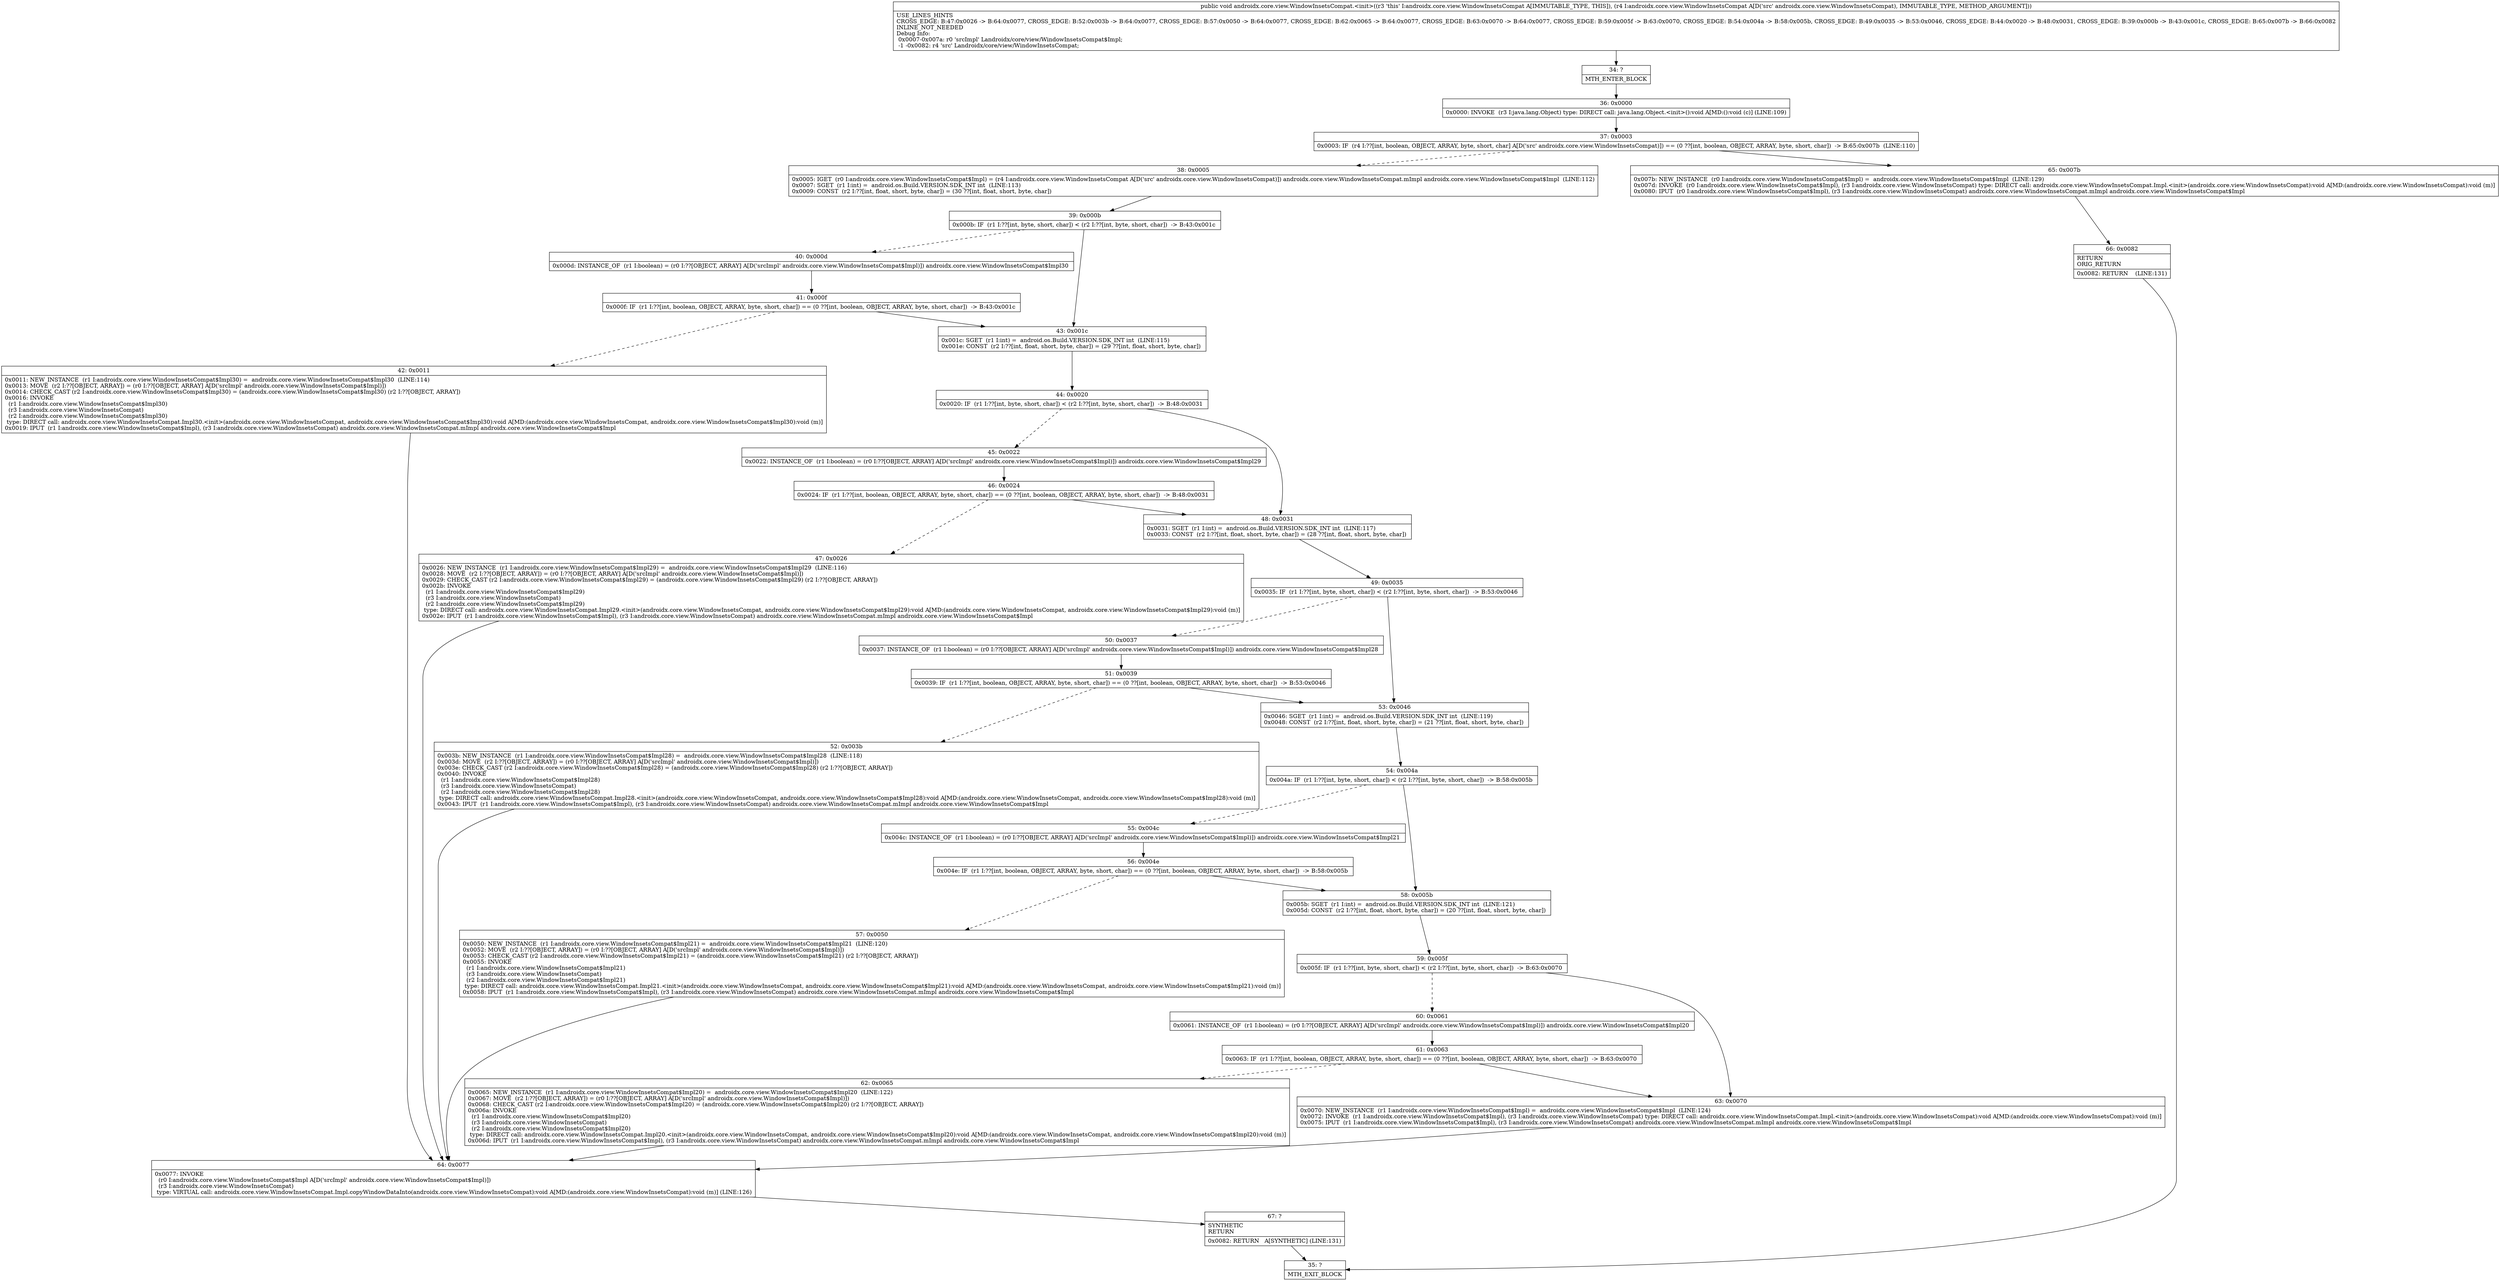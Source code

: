 digraph "CFG forandroidx.core.view.WindowInsetsCompat.\<init\>(Landroidx\/core\/view\/WindowInsetsCompat;)V" {
Node_34 [shape=record,label="{34\:\ ?|MTH_ENTER_BLOCK\l}"];
Node_36 [shape=record,label="{36\:\ 0x0000|0x0000: INVOKE  (r3 I:java.lang.Object) type: DIRECT call: java.lang.Object.\<init\>():void A[MD:():void (c)] (LINE:109)\l}"];
Node_37 [shape=record,label="{37\:\ 0x0003|0x0003: IF  (r4 I:??[int, boolean, OBJECT, ARRAY, byte, short, char] A[D('src' androidx.core.view.WindowInsetsCompat)]) == (0 ??[int, boolean, OBJECT, ARRAY, byte, short, char])  \-\> B:65:0x007b  (LINE:110)\l}"];
Node_38 [shape=record,label="{38\:\ 0x0005|0x0005: IGET  (r0 I:androidx.core.view.WindowInsetsCompat$Impl) = (r4 I:androidx.core.view.WindowInsetsCompat A[D('src' androidx.core.view.WindowInsetsCompat)]) androidx.core.view.WindowInsetsCompat.mImpl androidx.core.view.WindowInsetsCompat$Impl  (LINE:112)\l0x0007: SGET  (r1 I:int) =  android.os.Build.VERSION.SDK_INT int  (LINE:113)\l0x0009: CONST  (r2 I:??[int, float, short, byte, char]) = (30 ??[int, float, short, byte, char]) \l}"];
Node_39 [shape=record,label="{39\:\ 0x000b|0x000b: IF  (r1 I:??[int, byte, short, char]) \< (r2 I:??[int, byte, short, char])  \-\> B:43:0x001c \l}"];
Node_40 [shape=record,label="{40\:\ 0x000d|0x000d: INSTANCE_OF  (r1 I:boolean) = (r0 I:??[OBJECT, ARRAY] A[D('srcImpl' androidx.core.view.WindowInsetsCompat$Impl)]) androidx.core.view.WindowInsetsCompat$Impl30 \l}"];
Node_41 [shape=record,label="{41\:\ 0x000f|0x000f: IF  (r1 I:??[int, boolean, OBJECT, ARRAY, byte, short, char]) == (0 ??[int, boolean, OBJECT, ARRAY, byte, short, char])  \-\> B:43:0x001c \l}"];
Node_42 [shape=record,label="{42\:\ 0x0011|0x0011: NEW_INSTANCE  (r1 I:androidx.core.view.WindowInsetsCompat$Impl30) =  androidx.core.view.WindowInsetsCompat$Impl30  (LINE:114)\l0x0013: MOVE  (r2 I:??[OBJECT, ARRAY]) = (r0 I:??[OBJECT, ARRAY] A[D('srcImpl' androidx.core.view.WindowInsetsCompat$Impl)]) \l0x0014: CHECK_CAST (r2 I:androidx.core.view.WindowInsetsCompat$Impl30) = (androidx.core.view.WindowInsetsCompat$Impl30) (r2 I:??[OBJECT, ARRAY]) \l0x0016: INVOKE  \l  (r1 I:androidx.core.view.WindowInsetsCompat$Impl30)\l  (r3 I:androidx.core.view.WindowInsetsCompat)\l  (r2 I:androidx.core.view.WindowInsetsCompat$Impl30)\l type: DIRECT call: androidx.core.view.WindowInsetsCompat.Impl30.\<init\>(androidx.core.view.WindowInsetsCompat, androidx.core.view.WindowInsetsCompat$Impl30):void A[MD:(androidx.core.view.WindowInsetsCompat, androidx.core.view.WindowInsetsCompat$Impl30):void (m)]\l0x0019: IPUT  (r1 I:androidx.core.view.WindowInsetsCompat$Impl), (r3 I:androidx.core.view.WindowInsetsCompat) androidx.core.view.WindowInsetsCompat.mImpl androidx.core.view.WindowInsetsCompat$Impl \l}"];
Node_64 [shape=record,label="{64\:\ 0x0077|0x0077: INVOKE  \l  (r0 I:androidx.core.view.WindowInsetsCompat$Impl A[D('srcImpl' androidx.core.view.WindowInsetsCompat$Impl)])\l  (r3 I:androidx.core.view.WindowInsetsCompat)\l type: VIRTUAL call: androidx.core.view.WindowInsetsCompat.Impl.copyWindowDataInto(androidx.core.view.WindowInsetsCompat):void A[MD:(androidx.core.view.WindowInsetsCompat):void (m)] (LINE:126)\l}"];
Node_67 [shape=record,label="{67\:\ ?|SYNTHETIC\lRETURN\l|0x0082: RETURN   A[SYNTHETIC] (LINE:131)\l}"];
Node_35 [shape=record,label="{35\:\ ?|MTH_EXIT_BLOCK\l}"];
Node_43 [shape=record,label="{43\:\ 0x001c|0x001c: SGET  (r1 I:int) =  android.os.Build.VERSION.SDK_INT int  (LINE:115)\l0x001e: CONST  (r2 I:??[int, float, short, byte, char]) = (29 ??[int, float, short, byte, char]) \l}"];
Node_44 [shape=record,label="{44\:\ 0x0020|0x0020: IF  (r1 I:??[int, byte, short, char]) \< (r2 I:??[int, byte, short, char])  \-\> B:48:0x0031 \l}"];
Node_45 [shape=record,label="{45\:\ 0x0022|0x0022: INSTANCE_OF  (r1 I:boolean) = (r0 I:??[OBJECT, ARRAY] A[D('srcImpl' androidx.core.view.WindowInsetsCompat$Impl)]) androidx.core.view.WindowInsetsCompat$Impl29 \l}"];
Node_46 [shape=record,label="{46\:\ 0x0024|0x0024: IF  (r1 I:??[int, boolean, OBJECT, ARRAY, byte, short, char]) == (0 ??[int, boolean, OBJECT, ARRAY, byte, short, char])  \-\> B:48:0x0031 \l}"];
Node_47 [shape=record,label="{47\:\ 0x0026|0x0026: NEW_INSTANCE  (r1 I:androidx.core.view.WindowInsetsCompat$Impl29) =  androidx.core.view.WindowInsetsCompat$Impl29  (LINE:116)\l0x0028: MOVE  (r2 I:??[OBJECT, ARRAY]) = (r0 I:??[OBJECT, ARRAY] A[D('srcImpl' androidx.core.view.WindowInsetsCompat$Impl)]) \l0x0029: CHECK_CAST (r2 I:androidx.core.view.WindowInsetsCompat$Impl29) = (androidx.core.view.WindowInsetsCompat$Impl29) (r2 I:??[OBJECT, ARRAY]) \l0x002b: INVOKE  \l  (r1 I:androidx.core.view.WindowInsetsCompat$Impl29)\l  (r3 I:androidx.core.view.WindowInsetsCompat)\l  (r2 I:androidx.core.view.WindowInsetsCompat$Impl29)\l type: DIRECT call: androidx.core.view.WindowInsetsCompat.Impl29.\<init\>(androidx.core.view.WindowInsetsCompat, androidx.core.view.WindowInsetsCompat$Impl29):void A[MD:(androidx.core.view.WindowInsetsCompat, androidx.core.view.WindowInsetsCompat$Impl29):void (m)]\l0x002e: IPUT  (r1 I:androidx.core.view.WindowInsetsCompat$Impl), (r3 I:androidx.core.view.WindowInsetsCompat) androidx.core.view.WindowInsetsCompat.mImpl androidx.core.view.WindowInsetsCompat$Impl \l}"];
Node_48 [shape=record,label="{48\:\ 0x0031|0x0031: SGET  (r1 I:int) =  android.os.Build.VERSION.SDK_INT int  (LINE:117)\l0x0033: CONST  (r2 I:??[int, float, short, byte, char]) = (28 ??[int, float, short, byte, char]) \l}"];
Node_49 [shape=record,label="{49\:\ 0x0035|0x0035: IF  (r1 I:??[int, byte, short, char]) \< (r2 I:??[int, byte, short, char])  \-\> B:53:0x0046 \l}"];
Node_50 [shape=record,label="{50\:\ 0x0037|0x0037: INSTANCE_OF  (r1 I:boolean) = (r0 I:??[OBJECT, ARRAY] A[D('srcImpl' androidx.core.view.WindowInsetsCompat$Impl)]) androidx.core.view.WindowInsetsCompat$Impl28 \l}"];
Node_51 [shape=record,label="{51\:\ 0x0039|0x0039: IF  (r1 I:??[int, boolean, OBJECT, ARRAY, byte, short, char]) == (0 ??[int, boolean, OBJECT, ARRAY, byte, short, char])  \-\> B:53:0x0046 \l}"];
Node_52 [shape=record,label="{52\:\ 0x003b|0x003b: NEW_INSTANCE  (r1 I:androidx.core.view.WindowInsetsCompat$Impl28) =  androidx.core.view.WindowInsetsCompat$Impl28  (LINE:118)\l0x003d: MOVE  (r2 I:??[OBJECT, ARRAY]) = (r0 I:??[OBJECT, ARRAY] A[D('srcImpl' androidx.core.view.WindowInsetsCompat$Impl)]) \l0x003e: CHECK_CAST (r2 I:androidx.core.view.WindowInsetsCompat$Impl28) = (androidx.core.view.WindowInsetsCompat$Impl28) (r2 I:??[OBJECT, ARRAY]) \l0x0040: INVOKE  \l  (r1 I:androidx.core.view.WindowInsetsCompat$Impl28)\l  (r3 I:androidx.core.view.WindowInsetsCompat)\l  (r2 I:androidx.core.view.WindowInsetsCompat$Impl28)\l type: DIRECT call: androidx.core.view.WindowInsetsCompat.Impl28.\<init\>(androidx.core.view.WindowInsetsCompat, androidx.core.view.WindowInsetsCompat$Impl28):void A[MD:(androidx.core.view.WindowInsetsCompat, androidx.core.view.WindowInsetsCompat$Impl28):void (m)]\l0x0043: IPUT  (r1 I:androidx.core.view.WindowInsetsCompat$Impl), (r3 I:androidx.core.view.WindowInsetsCompat) androidx.core.view.WindowInsetsCompat.mImpl androidx.core.view.WindowInsetsCompat$Impl \l}"];
Node_53 [shape=record,label="{53\:\ 0x0046|0x0046: SGET  (r1 I:int) =  android.os.Build.VERSION.SDK_INT int  (LINE:119)\l0x0048: CONST  (r2 I:??[int, float, short, byte, char]) = (21 ??[int, float, short, byte, char]) \l}"];
Node_54 [shape=record,label="{54\:\ 0x004a|0x004a: IF  (r1 I:??[int, byte, short, char]) \< (r2 I:??[int, byte, short, char])  \-\> B:58:0x005b \l}"];
Node_55 [shape=record,label="{55\:\ 0x004c|0x004c: INSTANCE_OF  (r1 I:boolean) = (r0 I:??[OBJECT, ARRAY] A[D('srcImpl' androidx.core.view.WindowInsetsCompat$Impl)]) androidx.core.view.WindowInsetsCompat$Impl21 \l}"];
Node_56 [shape=record,label="{56\:\ 0x004e|0x004e: IF  (r1 I:??[int, boolean, OBJECT, ARRAY, byte, short, char]) == (0 ??[int, boolean, OBJECT, ARRAY, byte, short, char])  \-\> B:58:0x005b \l}"];
Node_57 [shape=record,label="{57\:\ 0x0050|0x0050: NEW_INSTANCE  (r1 I:androidx.core.view.WindowInsetsCompat$Impl21) =  androidx.core.view.WindowInsetsCompat$Impl21  (LINE:120)\l0x0052: MOVE  (r2 I:??[OBJECT, ARRAY]) = (r0 I:??[OBJECT, ARRAY] A[D('srcImpl' androidx.core.view.WindowInsetsCompat$Impl)]) \l0x0053: CHECK_CAST (r2 I:androidx.core.view.WindowInsetsCompat$Impl21) = (androidx.core.view.WindowInsetsCompat$Impl21) (r2 I:??[OBJECT, ARRAY]) \l0x0055: INVOKE  \l  (r1 I:androidx.core.view.WindowInsetsCompat$Impl21)\l  (r3 I:androidx.core.view.WindowInsetsCompat)\l  (r2 I:androidx.core.view.WindowInsetsCompat$Impl21)\l type: DIRECT call: androidx.core.view.WindowInsetsCompat.Impl21.\<init\>(androidx.core.view.WindowInsetsCompat, androidx.core.view.WindowInsetsCompat$Impl21):void A[MD:(androidx.core.view.WindowInsetsCompat, androidx.core.view.WindowInsetsCompat$Impl21):void (m)]\l0x0058: IPUT  (r1 I:androidx.core.view.WindowInsetsCompat$Impl), (r3 I:androidx.core.view.WindowInsetsCompat) androidx.core.view.WindowInsetsCompat.mImpl androidx.core.view.WindowInsetsCompat$Impl \l}"];
Node_58 [shape=record,label="{58\:\ 0x005b|0x005b: SGET  (r1 I:int) =  android.os.Build.VERSION.SDK_INT int  (LINE:121)\l0x005d: CONST  (r2 I:??[int, float, short, byte, char]) = (20 ??[int, float, short, byte, char]) \l}"];
Node_59 [shape=record,label="{59\:\ 0x005f|0x005f: IF  (r1 I:??[int, byte, short, char]) \< (r2 I:??[int, byte, short, char])  \-\> B:63:0x0070 \l}"];
Node_60 [shape=record,label="{60\:\ 0x0061|0x0061: INSTANCE_OF  (r1 I:boolean) = (r0 I:??[OBJECT, ARRAY] A[D('srcImpl' androidx.core.view.WindowInsetsCompat$Impl)]) androidx.core.view.WindowInsetsCompat$Impl20 \l}"];
Node_61 [shape=record,label="{61\:\ 0x0063|0x0063: IF  (r1 I:??[int, boolean, OBJECT, ARRAY, byte, short, char]) == (0 ??[int, boolean, OBJECT, ARRAY, byte, short, char])  \-\> B:63:0x0070 \l}"];
Node_62 [shape=record,label="{62\:\ 0x0065|0x0065: NEW_INSTANCE  (r1 I:androidx.core.view.WindowInsetsCompat$Impl20) =  androidx.core.view.WindowInsetsCompat$Impl20  (LINE:122)\l0x0067: MOVE  (r2 I:??[OBJECT, ARRAY]) = (r0 I:??[OBJECT, ARRAY] A[D('srcImpl' androidx.core.view.WindowInsetsCompat$Impl)]) \l0x0068: CHECK_CAST (r2 I:androidx.core.view.WindowInsetsCompat$Impl20) = (androidx.core.view.WindowInsetsCompat$Impl20) (r2 I:??[OBJECT, ARRAY]) \l0x006a: INVOKE  \l  (r1 I:androidx.core.view.WindowInsetsCompat$Impl20)\l  (r3 I:androidx.core.view.WindowInsetsCompat)\l  (r2 I:androidx.core.view.WindowInsetsCompat$Impl20)\l type: DIRECT call: androidx.core.view.WindowInsetsCompat.Impl20.\<init\>(androidx.core.view.WindowInsetsCompat, androidx.core.view.WindowInsetsCompat$Impl20):void A[MD:(androidx.core.view.WindowInsetsCompat, androidx.core.view.WindowInsetsCompat$Impl20):void (m)]\l0x006d: IPUT  (r1 I:androidx.core.view.WindowInsetsCompat$Impl), (r3 I:androidx.core.view.WindowInsetsCompat) androidx.core.view.WindowInsetsCompat.mImpl androidx.core.view.WindowInsetsCompat$Impl \l}"];
Node_63 [shape=record,label="{63\:\ 0x0070|0x0070: NEW_INSTANCE  (r1 I:androidx.core.view.WindowInsetsCompat$Impl) =  androidx.core.view.WindowInsetsCompat$Impl  (LINE:124)\l0x0072: INVOKE  (r1 I:androidx.core.view.WindowInsetsCompat$Impl), (r3 I:androidx.core.view.WindowInsetsCompat) type: DIRECT call: androidx.core.view.WindowInsetsCompat.Impl.\<init\>(androidx.core.view.WindowInsetsCompat):void A[MD:(androidx.core.view.WindowInsetsCompat):void (m)]\l0x0075: IPUT  (r1 I:androidx.core.view.WindowInsetsCompat$Impl), (r3 I:androidx.core.view.WindowInsetsCompat) androidx.core.view.WindowInsetsCompat.mImpl androidx.core.view.WindowInsetsCompat$Impl \l}"];
Node_65 [shape=record,label="{65\:\ 0x007b|0x007b: NEW_INSTANCE  (r0 I:androidx.core.view.WindowInsetsCompat$Impl) =  androidx.core.view.WindowInsetsCompat$Impl  (LINE:129)\l0x007d: INVOKE  (r0 I:androidx.core.view.WindowInsetsCompat$Impl), (r3 I:androidx.core.view.WindowInsetsCompat) type: DIRECT call: androidx.core.view.WindowInsetsCompat.Impl.\<init\>(androidx.core.view.WindowInsetsCompat):void A[MD:(androidx.core.view.WindowInsetsCompat):void (m)]\l0x0080: IPUT  (r0 I:androidx.core.view.WindowInsetsCompat$Impl), (r3 I:androidx.core.view.WindowInsetsCompat) androidx.core.view.WindowInsetsCompat.mImpl androidx.core.view.WindowInsetsCompat$Impl \l}"];
Node_66 [shape=record,label="{66\:\ 0x0082|RETURN\lORIG_RETURN\l|0x0082: RETURN    (LINE:131)\l}"];
MethodNode[shape=record,label="{public void androidx.core.view.WindowInsetsCompat.\<init\>((r3 'this' I:androidx.core.view.WindowInsetsCompat A[IMMUTABLE_TYPE, THIS]), (r4 I:androidx.core.view.WindowInsetsCompat A[D('src' androidx.core.view.WindowInsetsCompat), IMMUTABLE_TYPE, METHOD_ARGUMENT]))  | USE_LINES_HINTS\lCROSS_EDGE: B:47:0x0026 \-\> B:64:0x0077, CROSS_EDGE: B:52:0x003b \-\> B:64:0x0077, CROSS_EDGE: B:57:0x0050 \-\> B:64:0x0077, CROSS_EDGE: B:62:0x0065 \-\> B:64:0x0077, CROSS_EDGE: B:63:0x0070 \-\> B:64:0x0077, CROSS_EDGE: B:59:0x005f \-\> B:63:0x0070, CROSS_EDGE: B:54:0x004a \-\> B:58:0x005b, CROSS_EDGE: B:49:0x0035 \-\> B:53:0x0046, CROSS_EDGE: B:44:0x0020 \-\> B:48:0x0031, CROSS_EDGE: B:39:0x000b \-\> B:43:0x001c, CROSS_EDGE: B:65:0x007b \-\> B:66:0x0082\lINLINE_NOT_NEEDED\lDebug Info:\l  0x0007\-0x007a: r0 'srcImpl' Landroidx\/core\/view\/WindowInsetsCompat$Impl;\l  \-1 \-0x0082: r4 'src' Landroidx\/core\/view\/WindowInsetsCompat;\l}"];
MethodNode -> Node_34;Node_34 -> Node_36;
Node_36 -> Node_37;
Node_37 -> Node_38[style=dashed];
Node_37 -> Node_65;
Node_38 -> Node_39;
Node_39 -> Node_40[style=dashed];
Node_39 -> Node_43;
Node_40 -> Node_41;
Node_41 -> Node_42[style=dashed];
Node_41 -> Node_43;
Node_42 -> Node_64;
Node_64 -> Node_67;
Node_67 -> Node_35;
Node_43 -> Node_44;
Node_44 -> Node_45[style=dashed];
Node_44 -> Node_48;
Node_45 -> Node_46;
Node_46 -> Node_47[style=dashed];
Node_46 -> Node_48;
Node_47 -> Node_64;
Node_48 -> Node_49;
Node_49 -> Node_50[style=dashed];
Node_49 -> Node_53;
Node_50 -> Node_51;
Node_51 -> Node_52[style=dashed];
Node_51 -> Node_53;
Node_52 -> Node_64;
Node_53 -> Node_54;
Node_54 -> Node_55[style=dashed];
Node_54 -> Node_58;
Node_55 -> Node_56;
Node_56 -> Node_57[style=dashed];
Node_56 -> Node_58;
Node_57 -> Node_64;
Node_58 -> Node_59;
Node_59 -> Node_60[style=dashed];
Node_59 -> Node_63;
Node_60 -> Node_61;
Node_61 -> Node_62[style=dashed];
Node_61 -> Node_63;
Node_62 -> Node_64;
Node_63 -> Node_64;
Node_65 -> Node_66;
Node_66 -> Node_35;
}

